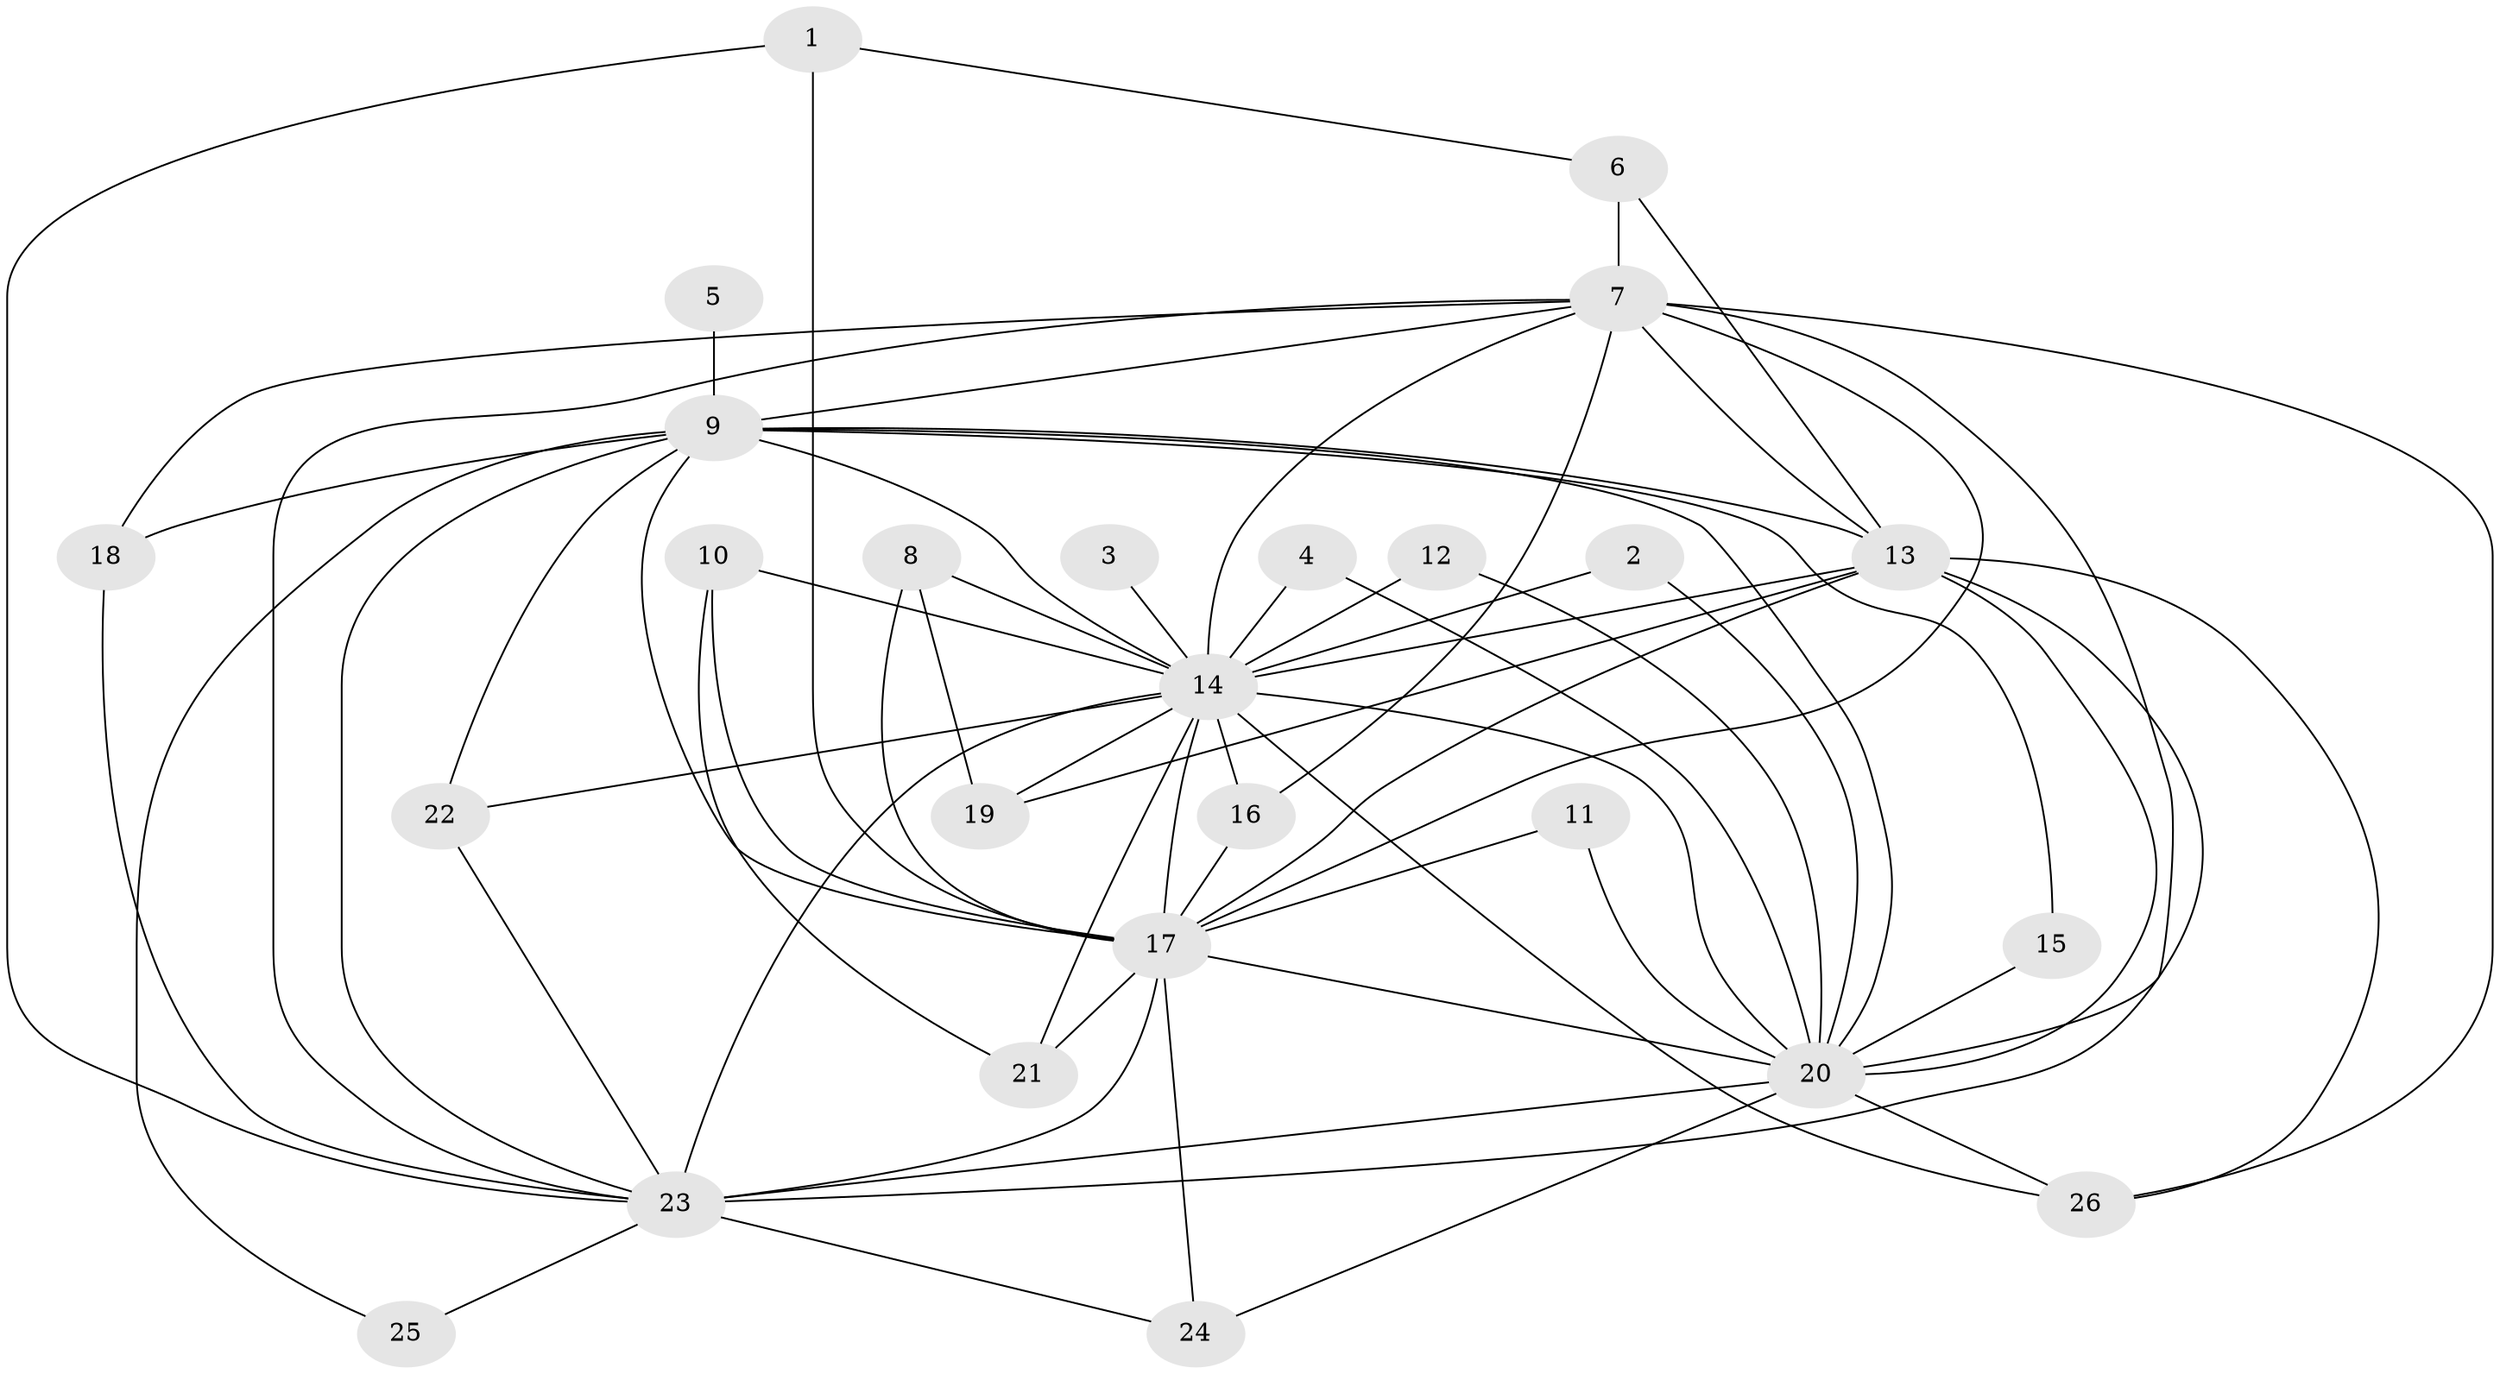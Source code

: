 // original degree distribution, {13: 0.019230769230769232, 16: 0.019230769230769232, 19: 0.038461538461538464, 17: 0.019230769230769232, 11: 0.019230769230769232, 14: 0.019230769230769232, 28: 0.019230769230769232, 9: 0.019230769230769232, 12: 0.019230769230769232, 3: 0.19230769230769232, 2: 0.5576923076923077, 4: 0.057692307692307696}
// Generated by graph-tools (version 1.1) at 2025/01/03/09/25 03:01:21]
// undirected, 26 vertices, 66 edges
graph export_dot {
graph [start="1"]
  node [color=gray90,style=filled];
  1;
  2;
  3;
  4;
  5;
  6;
  7;
  8;
  9;
  10;
  11;
  12;
  13;
  14;
  15;
  16;
  17;
  18;
  19;
  20;
  21;
  22;
  23;
  24;
  25;
  26;
  1 -- 6 [weight=1.0];
  1 -- 17 [weight=1.0];
  1 -- 23 [weight=1.0];
  2 -- 14 [weight=1.0];
  2 -- 20 [weight=1.0];
  3 -- 14 [weight=1.0];
  4 -- 14 [weight=1.0];
  4 -- 20 [weight=1.0];
  5 -- 9 [weight=1.0];
  6 -- 7 [weight=1.0];
  6 -- 13 [weight=1.0];
  7 -- 9 [weight=1.0];
  7 -- 13 [weight=3.0];
  7 -- 14 [weight=2.0];
  7 -- 16 [weight=1.0];
  7 -- 17 [weight=1.0];
  7 -- 18 [weight=1.0];
  7 -- 20 [weight=1.0];
  7 -- 23 [weight=1.0];
  7 -- 26 [weight=1.0];
  8 -- 14 [weight=1.0];
  8 -- 17 [weight=1.0];
  8 -- 19 [weight=1.0];
  9 -- 13 [weight=3.0];
  9 -- 14 [weight=3.0];
  9 -- 15 [weight=1.0];
  9 -- 17 [weight=1.0];
  9 -- 18 [weight=1.0];
  9 -- 20 [weight=1.0];
  9 -- 22 [weight=1.0];
  9 -- 23 [weight=2.0];
  9 -- 25 [weight=1.0];
  10 -- 14 [weight=1.0];
  10 -- 17 [weight=2.0];
  10 -- 21 [weight=1.0];
  11 -- 17 [weight=1.0];
  11 -- 20 [weight=1.0];
  12 -- 14 [weight=1.0];
  12 -- 20 [weight=1.0];
  13 -- 14 [weight=7.0];
  13 -- 17 [weight=3.0];
  13 -- 19 [weight=1.0];
  13 -- 20 [weight=3.0];
  13 -- 23 [weight=4.0];
  13 -- 26 [weight=1.0];
  14 -- 16 [weight=1.0];
  14 -- 17 [weight=4.0];
  14 -- 19 [weight=2.0];
  14 -- 20 [weight=4.0];
  14 -- 21 [weight=1.0];
  14 -- 22 [weight=1.0];
  14 -- 23 [weight=2.0];
  14 -- 26 [weight=1.0];
  15 -- 20 [weight=2.0];
  16 -- 17 [weight=1.0];
  17 -- 20 [weight=1.0];
  17 -- 21 [weight=1.0];
  17 -- 23 [weight=1.0];
  17 -- 24 [weight=1.0];
  18 -- 23 [weight=1.0];
  20 -- 23 [weight=1.0];
  20 -- 24 [weight=1.0];
  20 -- 26 [weight=1.0];
  22 -- 23 [weight=1.0];
  23 -- 24 [weight=1.0];
  23 -- 25 [weight=1.0];
}
